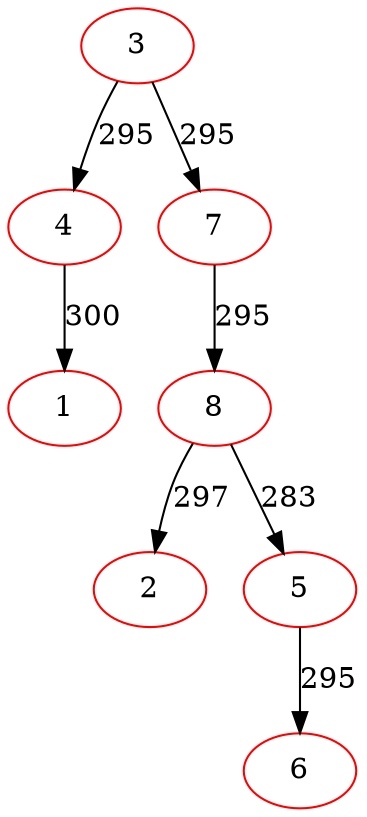 digraph {
3[color=red]
4[color=red]
1[color=red]
4->1[label=300]
3->4[label=295]
7[color=red]
8[color=red]
2[color=red]
8->2[label=297]
5[color=red]
6[color=red]
5->6[label=295]
8->5[label=283]
7->8[label=295]
3->7[label=295]
}